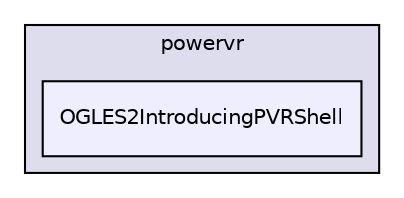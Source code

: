 digraph "PVR/SDK_3.4/Examples/Beginner/02_IntroducingPVRShell/OGLES2/Build/Android/src/com/powervr/OGLES2IntroducingPVRShell" {
  compound=true
  node [ fontsize="10", fontname="Helvetica"];
  edge [ labelfontsize="10", labelfontname="Helvetica"];
  subgraph clusterdir_5a003f93af4d7107d70472459afb2a8a {
    graph [ bgcolor="#ddddee", pencolor="black", label="powervr" fontname="Helvetica", fontsize="10", URL="dir_5a003f93af4d7107d70472459afb2a8a.html"]
  dir_02251931e688664076b8824e44a2c4e1 [shape=box, label="OGLES2IntroducingPVRShell", style="filled", fillcolor="#eeeeff", pencolor="black", URL="dir_02251931e688664076b8824e44a2c4e1.html"];
  }
}
